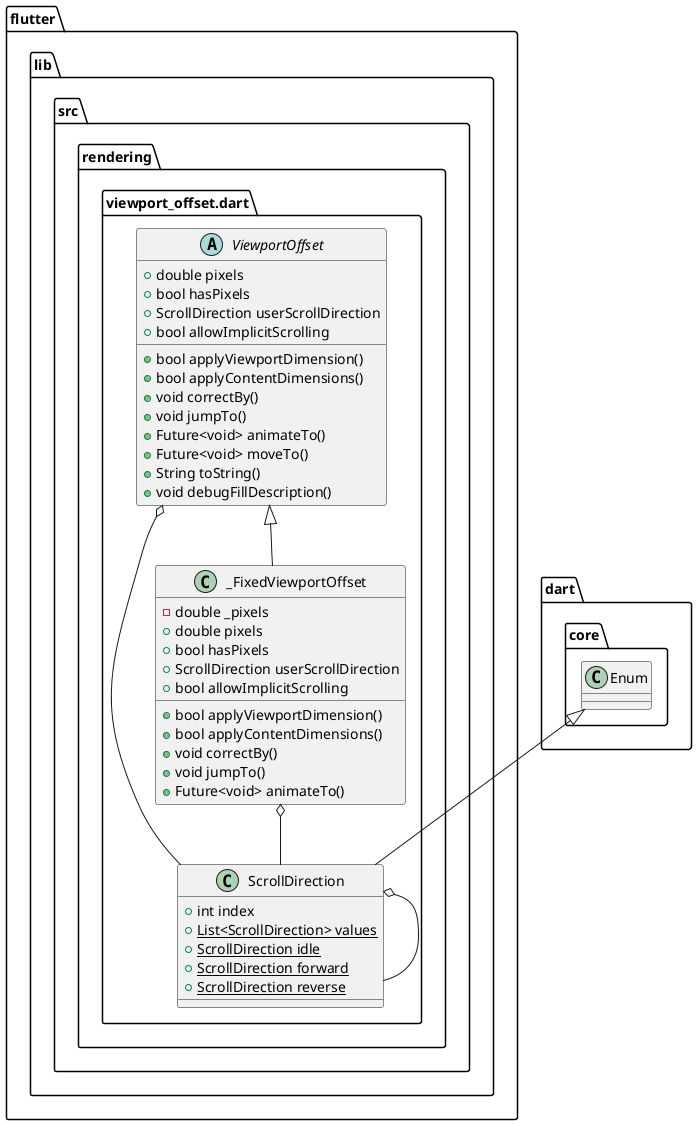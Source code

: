 @startuml
set namespaceSeparator ::

abstract class "flutter::lib::src::rendering::viewport_offset.dart::ViewportOffset" {
  +double pixels
  +bool hasPixels
  +ScrollDirection userScrollDirection
  +bool allowImplicitScrolling
  +bool applyViewportDimension()
  +bool applyContentDimensions()
  +void correctBy()
  +void jumpTo()
  +Future<void> animateTo()
  +Future<void> moveTo()
  +String toString()
  +void debugFillDescription()
}

"flutter::lib::src::rendering::viewport_offset.dart::ViewportOffset" o-- "flutter::lib::src::rendering::viewport_offset.dart::ScrollDirection"

class "flutter::lib::src::rendering::viewport_offset.dart::_FixedViewportOffset" {
  -double _pixels
  +double pixels
  +bool hasPixels
  +ScrollDirection userScrollDirection
  +bool allowImplicitScrolling
  +bool applyViewportDimension()
  +bool applyContentDimensions()
  +void correctBy()
  +void jumpTo()
  +Future<void> animateTo()
}

"flutter::lib::src::rendering::viewport_offset.dart::_FixedViewportOffset" o-- "flutter::lib::src::rendering::viewport_offset.dart::ScrollDirection"
"flutter::lib::src::rendering::viewport_offset.dart::ViewportOffset" <|-- "flutter::lib::src::rendering::viewport_offset.dart::_FixedViewportOffset"

class "flutter::lib::src::rendering::viewport_offset.dart::ScrollDirection" {
  +int index
  {static} +List<ScrollDirection> values
  {static} +ScrollDirection idle
  {static} +ScrollDirection forward
  {static} +ScrollDirection reverse
}

"flutter::lib::src::rendering::viewport_offset.dart::ScrollDirection" o-- "flutter::lib::src::rendering::viewport_offset.dart::ScrollDirection"
"dart::core::Enum" <|-- "flutter::lib::src::rendering::viewport_offset.dart::ScrollDirection"


@enduml
